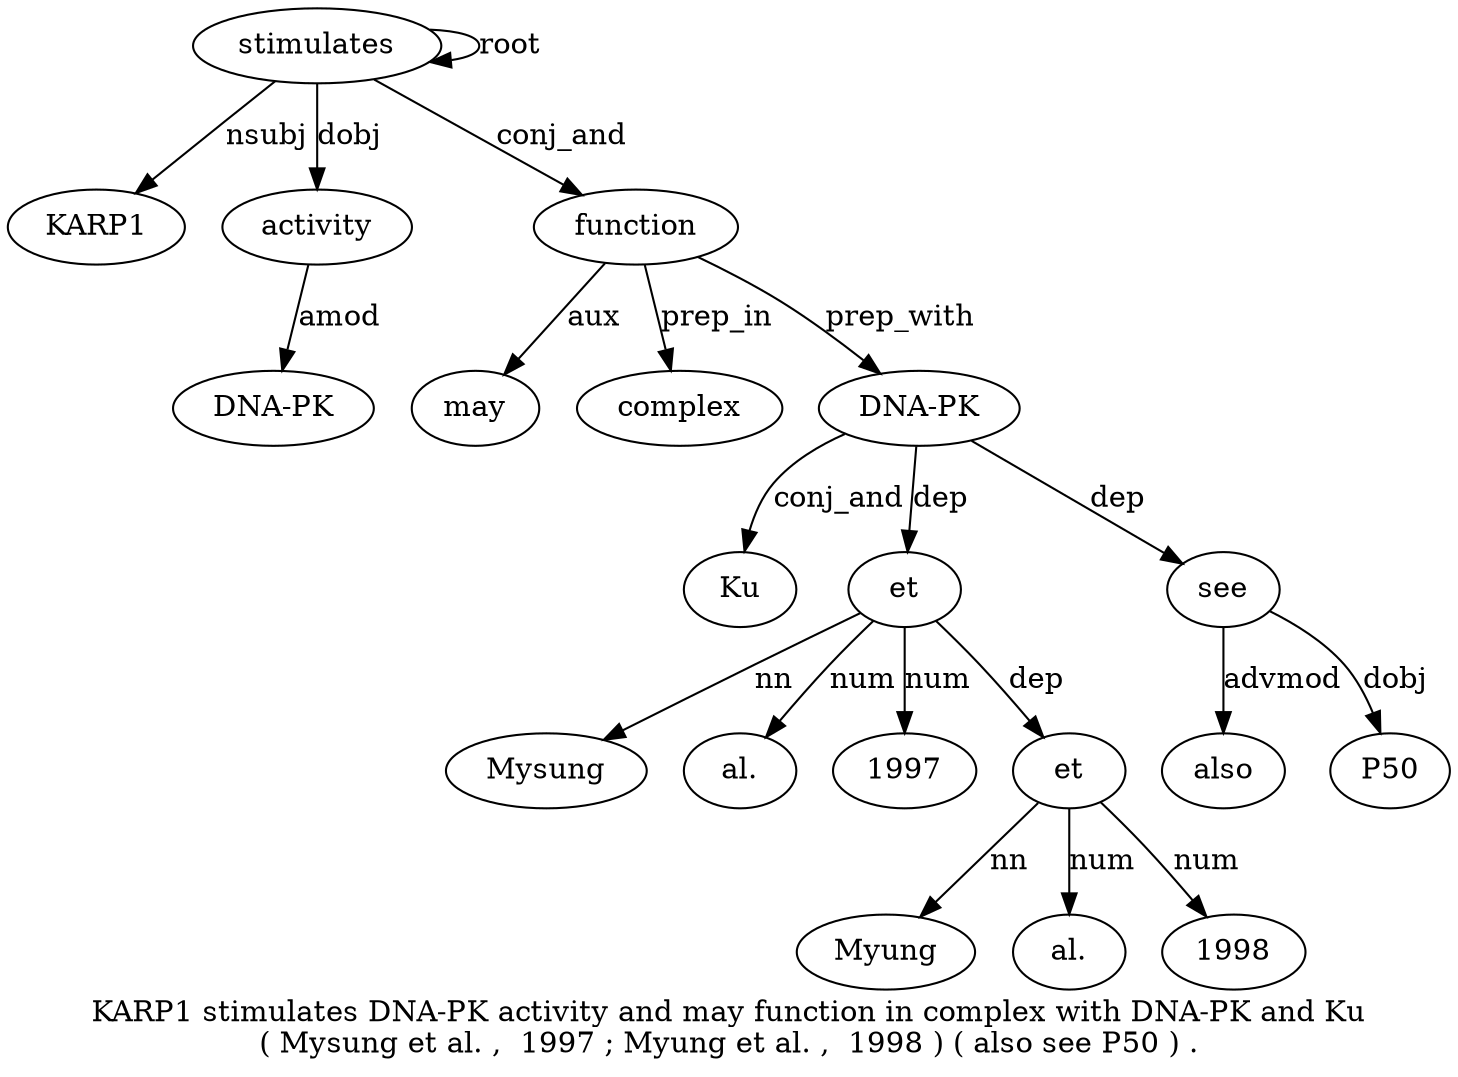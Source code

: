 digraph "KARP1 stimulates DNA-PK activity and may function in complex with DNA-PK and Ku ( Mysung et al. ,  1997 ; Myung et al. ,  1998 ) ( also see P50 ) ." {
label="KARP1 stimulates DNA-PK activity and may function in complex with DNA-PK and Ku
( Mysung et al. ,  1997 ; Myung et al. ,  1998 ) ( also see P50 ) .";
stimulates2 [style=filled, fillcolor=white, label=stimulates];
KARP1 [style=filled, fillcolor=white, label=KARP1];
stimulates2 -> KARP1  [label=nsubj];
stimulates2 -> stimulates2  [label=root];
activity4 [style=filled, fillcolor=white, label=activity];
"DNA-PK3" [style=filled, fillcolor=white, label="DNA-PK"];
activity4 -> "DNA-PK3"  [label=amod];
stimulates2 -> activity4  [label=dobj];
function7 [style=filled, fillcolor=white, label=function];
may6 [style=filled, fillcolor=white, label=may];
function7 -> may6  [label=aux];
stimulates2 -> function7  [label=conj_and];
complex9 [style=filled, fillcolor=white, label=complex];
function7 -> complex9  [label=prep_in];
"DNA-PK11" [style=filled, fillcolor=white, label="DNA-PK"];
function7 -> "DNA-PK11"  [label=prep_with];
Ku13 [style=filled, fillcolor=white, label=Ku];
"DNA-PK11" -> Ku13  [label=conj_and];
et16 [style=filled, fillcolor=white, label=et];
Mysung15 [style=filled, fillcolor=white, label=Mysung];
et16 -> Mysung15  [label=nn];
"DNA-PK11" -> et16  [label=dep];
"al.17" [style=filled, fillcolor=white, label="al."];
et16 -> "al.17"  [label=num];
1997 [style=filled, fillcolor=white, label=1997];
et16 -> 1997  [label=num];
et22 [style=filled, fillcolor=white, label=et];
Myung21 [style=filled, fillcolor=white, label=Myung];
et22 -> Myung21  [label=nn];
et16 -> et22  [label=dep];
"al.23" [style=filled, fillcolor=white, label="al."];
et22 -> "al.23"  [label=num];
199825 [style=filled, fillcolor=white, label=1998];
et22 -> 199825  [label=num];
see29 [style=filled, fillcolor=white, label=see];
also28 [style=filled, fillcolor=white, label=also];
see29 -> also28  [label=advmod];
"DNA-PK11" -> see29  [label=dep];
P503 [style=filled, fillcolor=white, label=P50];
see29 -> P503  [label=dobj];
}
